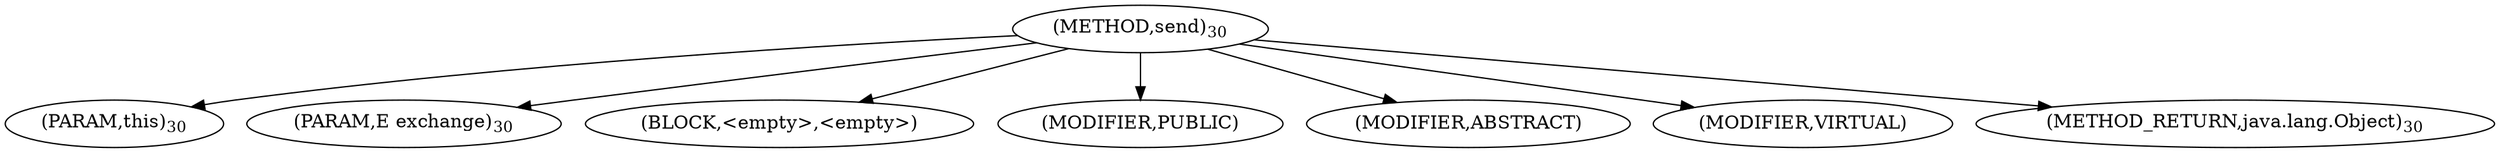 digraph "send" {  
"26" [label = <(METHOD,send)<SUB>30</SUB>> ]
"27" [label = <(PARAM,this)<SUB>30</SUB>> ]
"28" [label = <(PARAM,E exchange)<SUB>30</SUB>> ]
"29" [label = <(BLOCK,&lt;empty&gt;,&lt;empty&gt;)> ]
"30" [label = <(MODIFIER,PUBLIC)> ]
"31" [label = <(MODIFIER,ABSTRACT)> ]
"32" [label = <(MODIFIER,VIRTUAL)> ]
"33" [label = <(METHOD_RETURN,java.lang.Object)<SUB>30</SUB>> ]
  "26" -> "27" 
  "26" -> "28" 
  "26" -> "29" 
  "26" -> "30" 
  "26" -> "31" 
  "26" -> "32" 
  "26" -> "33" 
}
